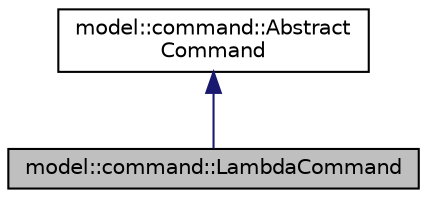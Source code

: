 digraph "model::command::LambdaCommand"
{
 // LATEX_PDF_SIZE
  edge [fontname="Helvetica",fontsize="10",labelfontname="Helvetica",labelfontsize="10"];
  node [fontname="Helvetica",fontsize="10",shape=record];
  Node1 [label="model::command::LambdaCommand",height=0.2,width=0.4,color="black", fillcolor="grey75", style="filled", fontcolor="black",tooltip=" "];
  Node2 -> Node1 [dir="back",color="midnightblue",fontsize="10",style="solid",fontname="Helvetica"];
  Node2 [label="model::command::Abstract\lCommand",height=0.2,width=0.4,color="black", fillcolor="white", style="filled",URL="$classmodel_1_1command_1_1_abstract_command.html",tooltip=" "];
}

